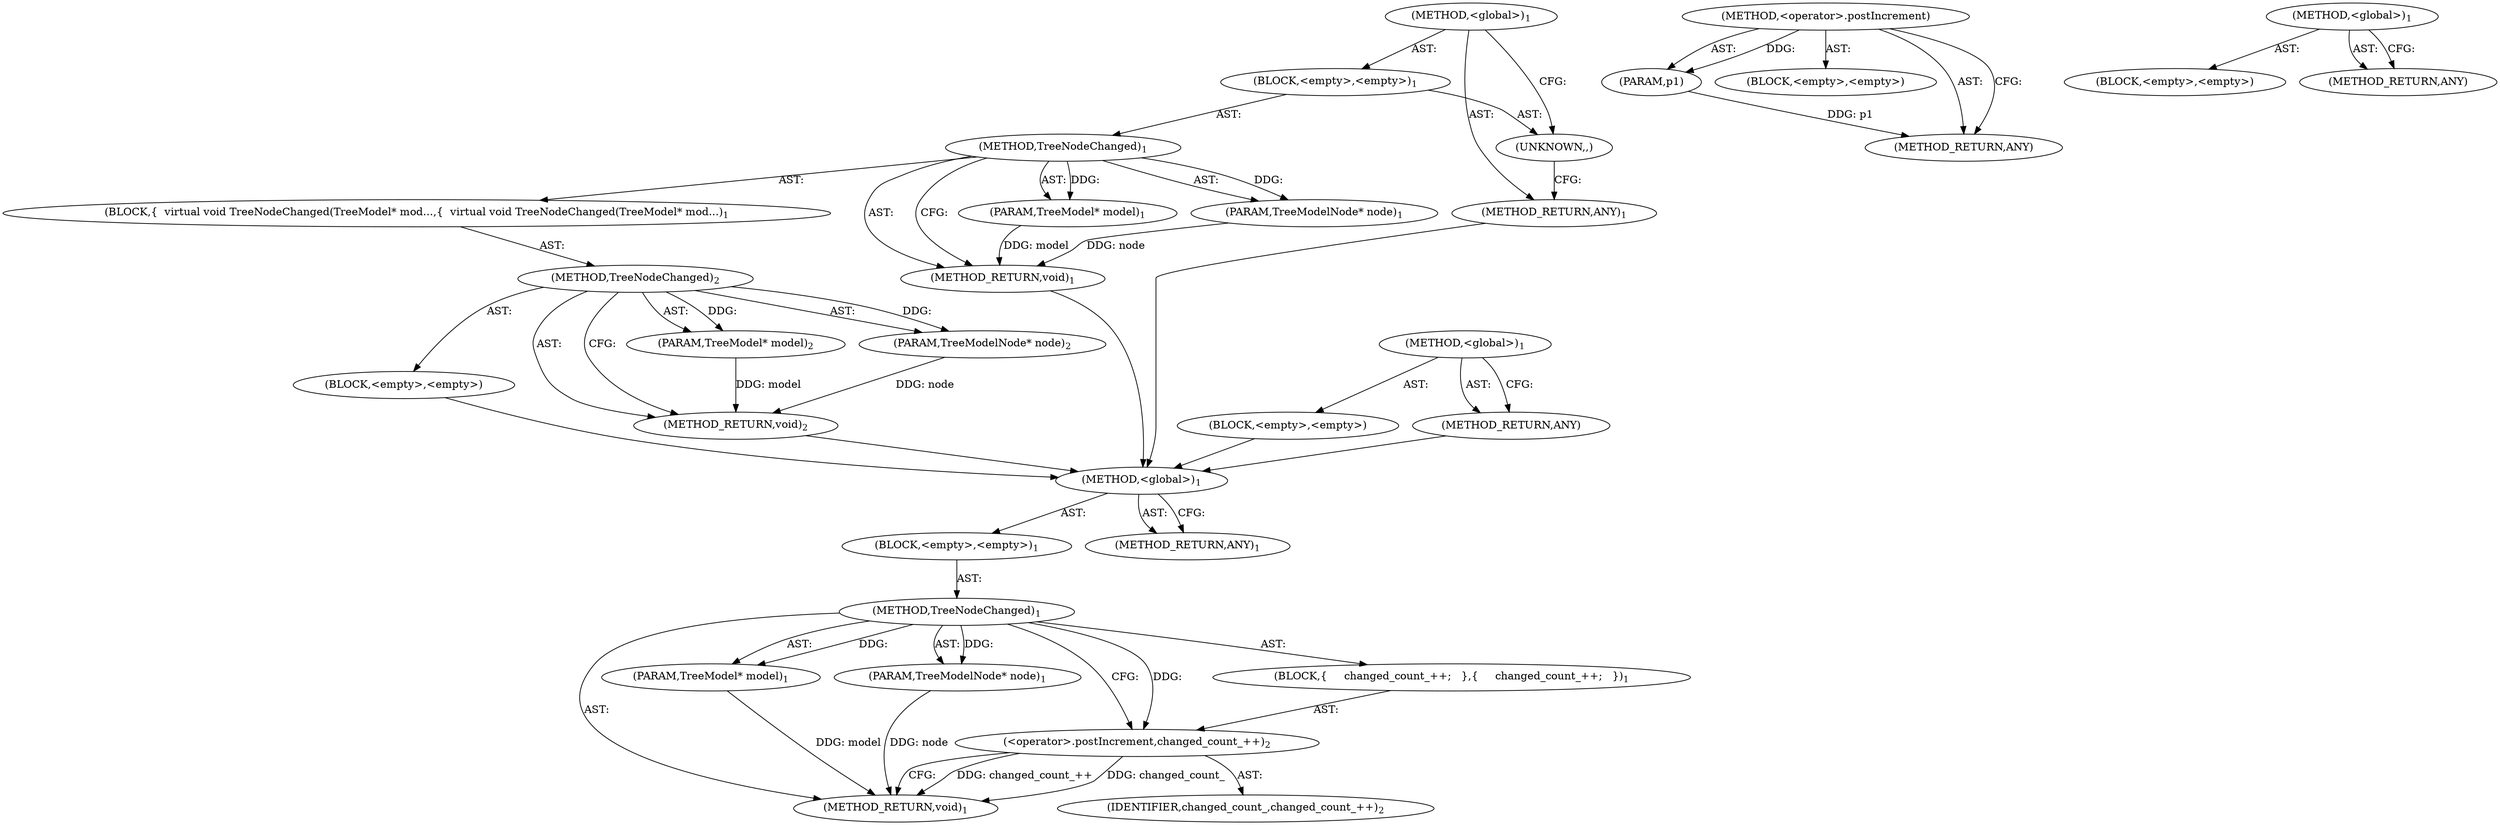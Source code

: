 digraph "TreeNodeChanged" {
vulnerable_6 [label=<(METHOD,&lt;global&gt;)<SUB>1</SUB>>];
vulnerable_7 [label=<(BLOCK,&lt;empty&gt;,&lt;empty&gt;)<SUB>1</SUB>>];
vulnerable_8 [label=<(METHOD,TreeNodeChanged)<SUB>1</SUB>>];
vulnerable_9 [label=<(PARAM,TreeModel* model)<SUB>1</SUB>>];
vulnerable_10 [label=<(PARAM,TreeModelNode* node)<SUB>1</SUB>>];
vulnerable_11 [label=<(BLOCK,{
     changed_count_++;
   },{
     changed_count_++;
   })<SUB>1</SUB>>];
vulnerable_12 [label=<(&lt;operator&gt;.postIncrement,changed_count_++)<SUB>2</SUB>>];
vulnerable_13 [label=<(IDENTIFIER,changed_count_,changed_count_++)<SUB>2</SUB>>];
vulnerable_14 [label=<(METHOD_RETURN,void)<SUB>1</SUB>>];
vulnerable_16 [label=<(METHOD_RETURN,ANY)<SUB>1</SUB>>];
vulnerable_33 [label=<(METHOD,&lt;operator&gt;.postIncrement)>];
vulnerable_34 [label=<(PARAM,p1)>];
vulnerable_35 [label=<(BLOCK,&lt;empty&gt;,&lt;empty&gt;)>];
vulnerable_36 [label=<(METHOD_RETURN,ANY)>];
vulnerable_27 [label=<(METHOD,&lt;global&gt;)<SUB>1</SUB>>];
vulnerable_28 [label=<(BLOCK,&lt;empty&gt;,&lt;empty&gt;)>];
vulnerable_29 [label=<(METHOD_RETURN,ANY)>];
fixed_6 [label=<(METHOD,&lt;global&gt;)<SUB>1</SUB>>];
fixed_7 [label=<(BLOCK,&lt;empty&gt;,&lt;empty&gt;)<SUB>1</SUB>>];
fixed_8 [label=<(METHOD,TreeNodeChanged)<SUB>1</SUB>>];
fixed_9 [label=<(PARAM,TreeModel* model)<SUB>1</SUB>>];
fixed_10 [label=<(PARAM,TreeModelNode* node)<SUB>1</SUB>>];
fixed_11 [label=<(BLOCK,{
  virtual void TreeNodeChanged(TreeModel* mod...,{
  virtual void TreeNodeChanged(TreeModel* mod...)<SUB>1</SUB>>];
fixed_12 [label=<(METHOD,TreeNodeChanged)<SUB>2</SUB>>];
fixed_13 [label=<(PARAM,TreeModel* model)<SUB>2</SUB>>];
fixed_14 [label=<(PARAM,TreeModelNode* node)<SUB>2</SUB>>];
fixed_15 [label=<(BLOCK,&lt;empty&gt;,&lt;empty&gt;)>];
fixed_16 [label=<(METHOD_RETURN,void)<SUB>2</SUB>>];
fixed_18 [label=<(METHOD_RETURN,void)<SUB>1</SUB>>];
fixed_20 [label=<(UNKNOWN,,)>];
fixed_21 [label=<(METHOD_RETURN,ANY)<SUB>1</SUB>>];
fixed_32 [label=<(METHOD,&lt;global&gt;)<SUB>1</SUB>>];
fixed_33 [label=<(BLOCK,&lt;empty&gt;,&lt;empty&gt;)>];
fixed_34 [label=<(METHOD_RETURN,ANY)>];
vulnerable_6 -> vulnerable_7  [key=0, label="AST: "];
vulnerable_6 -> vulnerable_16  [key=0, label="AST: "];
vulnerable_6 -> vulnerable_16  [key=1, label="CFG: "];
vulnerable_7 -> vulnerable_8  [key=0, label="AST: "];
vulnerable_8 -> vulnerable_9  [key=0, label="AST: "];
vulnerable_8 -> vulnerable_9  [key=1, label="DDG: "];
vulnerable_8 -> vulnerable_10  [key=0, label="AST: "];
vulnerable_8 -> vulnerable_10  [key=1, label="DDG: "];
vulnerable_8 -> vulnerable_11  [key=0, label="AST: "];
vulnerable_8 -> vulnerable_14  [key=0, label="AST: "];
vulnerable_8 -> vulnerable_12  [key=0, label="CFG: "];
vulnerable_8 -> vulnerable_12  [key=1, label="DDG: "];
vulnerable_9 -> vulnerable_14  [key=0, label="DDG: model"];
vulnerable_10 -> vulnerable_14  [key=0, label="DDG: node"];
vulnerable_11 -> vulnerable_12  [key=0, label="AST: "];
vulnerable_12 -> vulnerable_13  [key=0, label="AST: "];
vulnerable_12 -> vulnerable_14  [key=0, label="CFG: "];
vulnerable_12 -> vulnerable_14  [key=1, label="DDG: changed_count_++"];
vulnerable_12 -> vulnerable_14  [key=2, label="DDG: changed_count_"];
vulnerable_33 -> vulnerable_34  [key=0, label="AST: "];
vulnerable_33 -> vulnerable_34  [key=1, label="DDG: "];
vulnerable_33 -> vulnerable_35  [key=0, label="AST: "];
vulnerable_33 -> vulnerable_36  [key=0, label="AST: "];
vulnerable_33 -> vulnerable_36  [key=1, label="CFG: "];
vulnerable_34 -> vulnerable_36  [key=0, label="DDG: p1"];
vulnerable_27 -> vulnerable_28  [key=0, label="AST: "];
vulnerable_27 -> vulnerable_29  [key=0, label="AST: "];
vulnerable_27 -> vulnerable_29  [key=1, label="CFG: "];
fixed_6 -> fixed_7  [key=0, label="AST: "];
fixed_6 -> fixed_21  [key=0, label="AST: "];
fixed_6 -> fixed_20  [key=0, label="CFG: "];
fixed_7 -> fixed_8  [key=0, label="AST: "];
fixed_7 -> fixed_20  [key=0, label="AST: "];
fixed_8 -> fixed_9  [key=0, label="AST: "];
fixed_8 -> fixed_9  [key=1, label="DDG: "];
fixed_8 -> fixed_10  [key=0, label="AST: "];
fixed_8 -> fixed_10  [key=1, label="DDG: "];
fixed_8 -> fixed_11  [key=0, label="AST: "];
fixed_8 -> fixed_18  [key=0, label="AST: "];
fixed_8 -> fixed_18  [key=1, label="CFG: "];
fixed_9 -> fixed_18  [key=0, label="DDG: model"];
fixed_10 -> fixed_18  [key=0, label="DDG: node"];
fixed_11 -> fixed_12  [key=0, label="AST: "];
fixed_12 -> fixed_13  [key=0, label="AST: "];
fixed_12 -> fixed_13  [key=1, label="DDG: "];
fixed_12 -> fixed_14  [key=0, label="AST: "];
fixed_12 -> fixed_14  [key=1, label="DDG: "];
fixed_12 -> fixed_15  [key=0, label="AST: "];
fixed_12 -> fixed_16  [key=0, label="AST: "];
fixed_12 -> fixed_16  [key=1, label="CFG: "];
fixed_13 -> fixed_16  [key=0, label="DDG: model"];
fixed_14 -> fixed_16  [key=0, label="DDG: node"];
fixed_15 -> vulnerable_6  [key=0];
fixed_16 -> vulnerable_6  [key=0];
fixed_18 -> vulnerable_6  [key=0];
fixed_20 -> fixed_21  [key=0, label="CFG: "];
fixed_21 -> vulnerable_6  [key=0];
fixed_32 -> fixed_33  [key=0, label="AST: "];
fixed_32 -> fixed_34  [key=0, label="AST: "];
fixed_32 -> fixed_34  [key=1, label="CFG: "];
fixed_33 -> vulnerable_6  [key=0];
fixed_34 -> vulnerable_6  [key=0];
}
